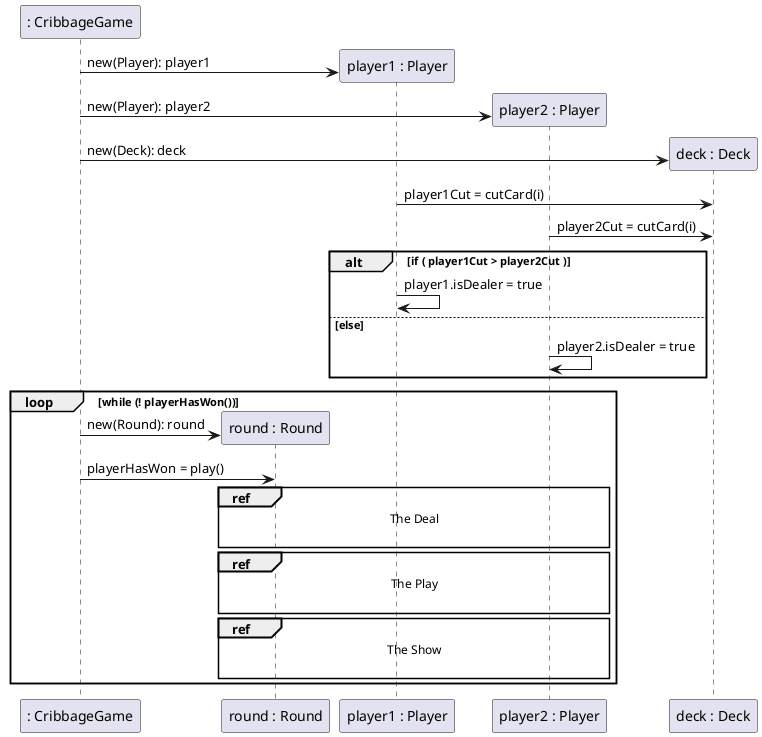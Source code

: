 @startuml cribbageGame
participant ": CribbageGame"
participant "round : Round"
participant "player1 : Player"
participant "player2 : Player"
participant "deck : Deck"



create "player1 : Player" 
": CribbageGame" ->  "player1 : Player" : new(Player): player1

create "player2 : Player"
": CribbageGame" ->  "player2 : Player" : new(Player): player2

create "deck : Deck"
": CribbageGame" ->  "deck : Deck" : new(Deck): deck

"player1 : Player" -> "deck : Deck" : player1Cut = cutCard(i)

"player2 : Player" -> "deck : Deck" : player2Cut = cutCard(i)

alt if ( player1Cut > player2Cut )
"player1 : Player" -> "player1 : Player" : player1.isDealer = true

else else
"player2 : Player" -> "player2 : Player" : player2.isDealer = true

end








loop while (! playerHasWon())

create "round : Round"
": CribbageGame" -> "round : Round" : new(Round): round

": CribbageGame" -> "round : Round" : playerHasWon = play()

ref over "player1 : Player", "player2 : Player", "round : Round" 
The Deal

end
ref over "player1 : Player", "player2 : Player", "round : Round" 
The Play

end
ref over "player1 : Player", "player2 : Player", "round : Round" 
The Show

end

end

@enduml